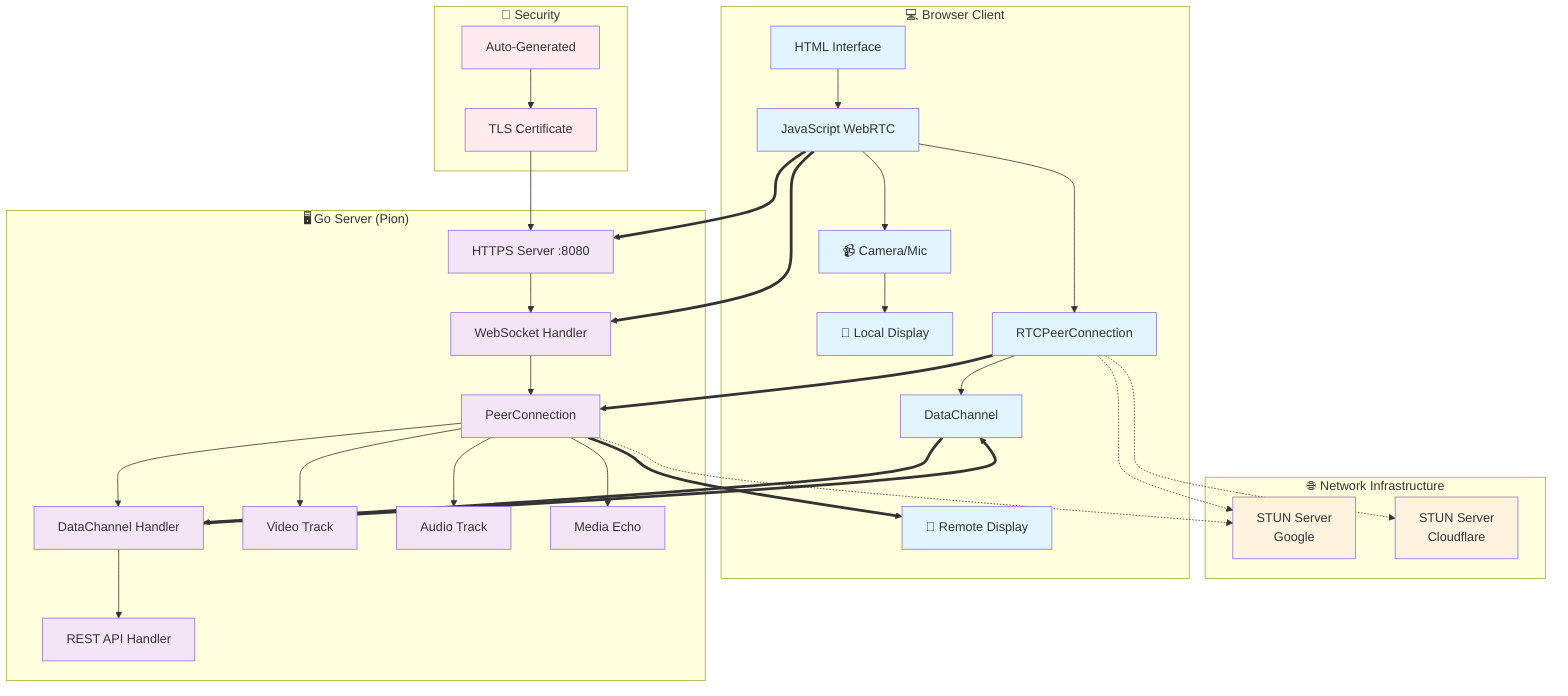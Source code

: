 graph TB
    subgraph Network["🌐 Network Infrastructure"]
        STUN1["STUN Server<br/>Google"]
        STUN2["STUN Server<br/>Cloudflare"]
    end

    subgraph Client["💻 Browser Client"]
        HTML["HTML Interface"]
        JS["JavaScript WebRTC"]
        Camera["📹 Camera/Mic"]
        LocalVideo["🎥 Local Display"]
        RemoteVideo["🎥 Remote Display"]
        PC_Client["RTCPeerConnection"]
        DC_Client["DataChannel"]
    end

    subgraph Server["🖥️ Go Server (Pion)"]
        HTTPS["HTTPS Server :8080"]
        WSS["WebSocket Handler"]
        PC_Server["PeerConnection"]
        DC_Server["DataChannel Handler"]
        VideoTrack["Video Track"]
        AudioTrack["Audio Track"]
        RestAPI["REST API Handler"]
        EchoEngine["Media Echo"]
    end

    subgraph Security["🔐 Security"]
        TLS["TLS Certificate"]
        CertGen["Auto-Generated"]
    end

    %% Connections
    HTML --> JS
    JS --> Camera
    Camera --> LocalVideo
    JS --> PC_Client
    PC_Client --> DC_Client

    HTTPS --> WSS
    WSS --> PC_Server
    PC_Server --> DC_Server
    PC_Server --> VideoTrack
    PC_Server --> AudioTrack
    DC_Server --> RestAPI
    PC_Server --> EchoEngine

    CertGen --> TLS
    TLS --> HTTPS

    PC_Client -.-> STUN1
    PC_Client -.-> STUN2
    PC_Server -.-> STUN1

    JS ==> HTTPS
    JS ==> WSS
    PC_Client ==> PC_Server
    PC_Server ==> RemoteVideo
    DC_Client ==> DC_Server
    DC_Server ==> DC_Client

    classDef client fill:#e1f5fe
    classDef server fill:#f3e5f5
    classDef network fill:#fff3e0
    classDef security fill:#ffebee
    
    class HTML,JS,Camera,LocalVideo,RemoteVideo,PC_Client,DC_Client client
    class HTTPS,WSS,PC_Server,DC_Server,VideoTrack,AudioTrack,RestAPI,EchoEngine server
    class STUN1,STUN2 network
    class TLS,CertGen security